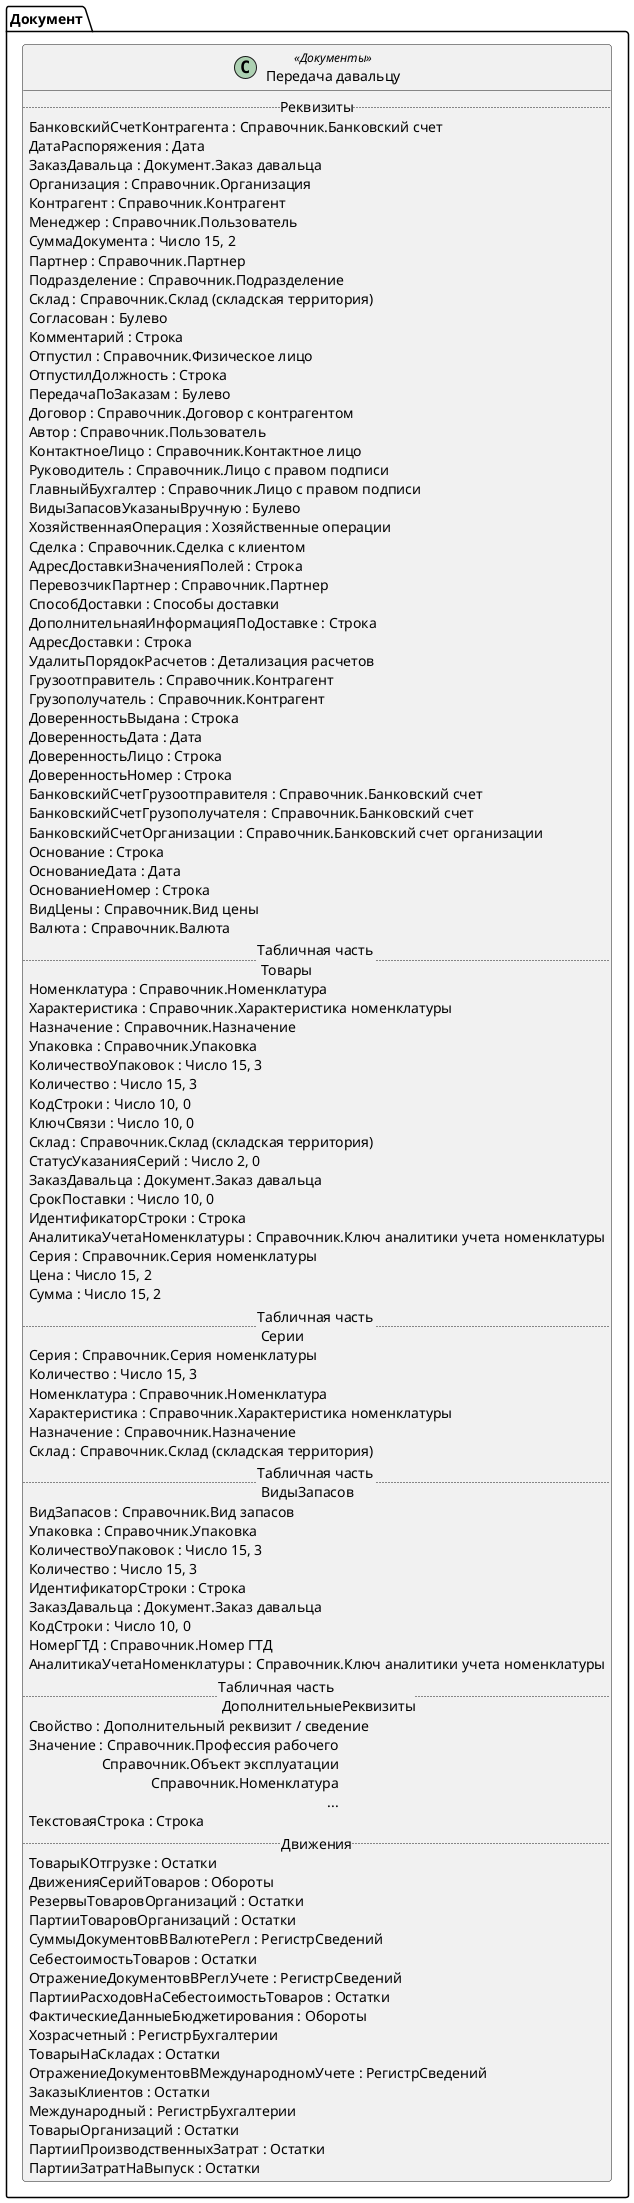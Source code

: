 ﻿@startuml ПередачаДавальцу
'!include templates.wsd
'..\include templates.wsd
class Документ.ПередачаДавальцу as "Передача давальцу" <<Документы>>
{
..Реквизиты..
БанковскийСчетКонтрагента : Справочник.Банковский счет
ДатаРаспоряжения : Дата
ЗаказДавальца : Документ.Заказ давальца
Организация : Справочник.Организация
Контрагент : Справочник.Контрагент
Менеджер : Справочник.Пользователь
СуммаДокумента : Число 15, 2
Партнер : Справочник.Партнер
Подразделение : Справочник.Подразделение
Склад : Справочник.Склад (складская территория)
Согласован : Булево
Комментарий : Строка
Отпустил : Справочник.Физическое лицо
ОтпустилДолжность : Строка
ПередачаПоЗаказам : Булево
Договор : Справочник.Договор с контрагентом
Автор : Справочник.Пользователь
КонтактноеЛицо : Справочник.Контактное лицо
Руководитель : Справочник.Лицо с правом подписи
ГлавныйБухгалтер : Справочник.Лицо с правом подписи
ВидыЗапасовУказаныВручную : Булево
ХозяйственнаяОперация : Хозяйственные операции
Сделка : Справочник.Сделка с клиентом
АдресДоставкиЗначенияПолей : Строка
ПеревозчикПартнер : Справочник.Партнер
СпособДоставки : Способы доставки
ДополнительнаяИнформацияПоДоставке : Строка
АдресДоставки : Строка
УдалитьПорядокРасчетов : Детализация расчетов
Грузоотправитель : Справочник.Контрагент
Грузополучатель : Справочник.Контрагент
ДоверенностьВыдана : Строка
ДоверенностьДата : Дата
ДоверенностьЛицо : Строка
ДоверенностьНомер : Строка
БанковскийСчетГрузоотправителя : Справочник.Банковский счет
БанковскийСчетГрузополучателя : Справочник.Банковский счет
БанковскийСчетОрганизации : Справочник.Банковский счет организации
Основание : Строка
ОснованиеДата : Дата
ОснованиеНомер : Строка
ВидЦены : Справочник.Вид цены
Валюта : Справочник.Валюта
..Табличная часть \n Товары..
Номенклатура : Справочник.Номенклатура
Характеристика : Справочник.Характеристика номенклатуры
Назначение : Справочник.Назначение
Упаковка : Справочник.Упаковка
КоличествоУпаковок : Число 15, 3
Количество : Число 15, 3
КодСтроки : Число 10, 0
КлючСвязи : Число 10, 0
Склад : Справочник.Склад (складская территория)
СтатусУказанияСерий : Число 2, 0
ЗаказДавальца : Документ.Заказ давальца
СрокПоставки : Число 10, 0
ИдентификаторСтроки : Строка
АналитикаУчетаНоменклатуры : Справочник.Ключ аналитики учета номенклатуры
Серия : Справочник.Серия номенклатуры
Цена : Число 15, 2
Сумма : Число 15, 2
..Табличная часть \n Серии..
Серия : Справочник.Серия номенклатуры
Количество : Число 15, 3
Номенклатура : Справочник.Номенклатура
Характеристика : Справочник.Характеристика номенклатуры
Назначение : Справочник.Назначение
Склад : Справочник.Склад (складская территория)
..Табличная часть \n ВидыЗапасов..
ВидЗапасов : Справочник.Вид запасов
Упаковка : Справочник.Упаковка
КоличествоУпаковок : Число 15, 3
Количество : Число 15, 3
ИдентификаторСтроки : Строка
ЗаказДавальца : Документ.Заказ давальца
КодСтроки : Число 10, 0
НомерГТД : Справочник.Номер ГТД
АналитикаУчетаНоменклатуры : Справочник.Ключ аналитики учета номенклатуры
..Табличная часть \n ДополнительныеРеквизиты..
Свойство : Дополнительный реквизит / сведение
Значение : Справочник.Профессия рабочего\rСправочник.Объект эксплуатации\rСправочник.Номенклатура\r...
ТекстоваяСтрока : Строка
..Движения..
ТоварыКОтгрузке : Остатки
ДвиженияСерийТоваров : Обороты
РезервыТоваровОрганизаций : Остатки
ПартииТоваровОрганизаций : Остатки
СуммыДокументовВВалютеРегл : РегистрСведений
СебестоимостьТоваров : Остатки
ОтражениеДокументовВРеглУчете : РегистрСведений
ПартииРасходовНаСебестоимостьТоваров : Остатки
ФактическиеДанныеБюджетирования : Обороты
Хозрасчетный : РегистрБухгалтерии
ТоварыНаСкладах : Остатки
ОтражениеДокументовВМеждународномУчете : РегистрСведений
ЗаказыКлиентов : Остатки
Международный : РегистрБухгалтерии
ТоварыОрганизаций : Остатки
ПартииПроизводственныхЗатрат : Остатки
ПартииЗатратНаВыпуск : Остатки
}
@enduml

